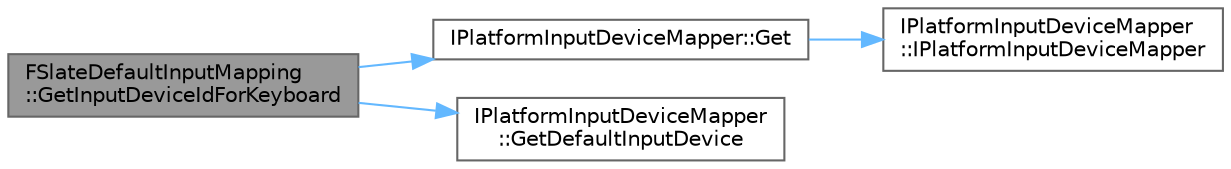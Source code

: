 digraph "FSlateDefaultInputMapping::GetInputDeviceIdForKeyboard"
{
 // INTERACTIVE_SVG=YES
 // LATEX_PDF_SIZE
  bgcolor="transparent";
  edge [fontname=Helvetica,fontsize=10,labelfontname=Helvetica,labelfontsize=10];
  node [fontname=Helvetica,fontsize=10,shape=box,height=0.2,width=0.4];
  rankdir="LR";
  Node1 [id="Node000001",label="FSlateDefaultInputMapping\l::GetInputDeviceIdForKeyboard",height=0.2,width=0.4,color="gray40", fillcolor="grey60", style="filled", fontcolor="black",tooltip=" "];
  Node1 -> Node2 [id="edge1_Node000001_Node000002",color="steelblue1",style="solid",tooltip=" "];
  Node2 [id="Node000002",label="IPlatformInputDeviceMapper::Get",height=0.2,width=0.4,color="grey40", fillcolor="white", style="filled",URL="$dc/da7/classIPlatformInputDeviceMapper.html#a7a10ef8372ee51a7efaa0e0c6b72ac00",tooltip="Get the platform input device mapper."];
  Node2 -> Node3 [id="edge2_Node000002_Node000003",color="steelblue1",style="solid",tooltip=" "];
  Node3 [id="Node000003",label="IPlatformInputDeviceMapper\l::IPlatformInputDeviceMapper",height=0.2,width=0.4,color="grey40", fillcolor="white", style="filled",URL="$dc/da7/classIPlatformInputDeviceMapper.html#a2c45b819873794c85b3d45b951e74429",tooltip=" "];
  Node1 -> Node4 [id="edge3_Node000001_Node000004",color="steelblue1",style="solid",tooltip=" "];
  Node4 [id="Node000004",label="IPlatformInputDeviceMapper\l::GetDefaultInputDevice",height=0.2,width=0.4,color="grey40", fillcolor="white", style="filled",URL="$dc/da7/classIPlatformInputDeviceMapper.html#a40bf8e900e8bfd370e2d409c322bdbe7",tooltip="Returns the default device id used for things like keyboard/mouse input."];
}
